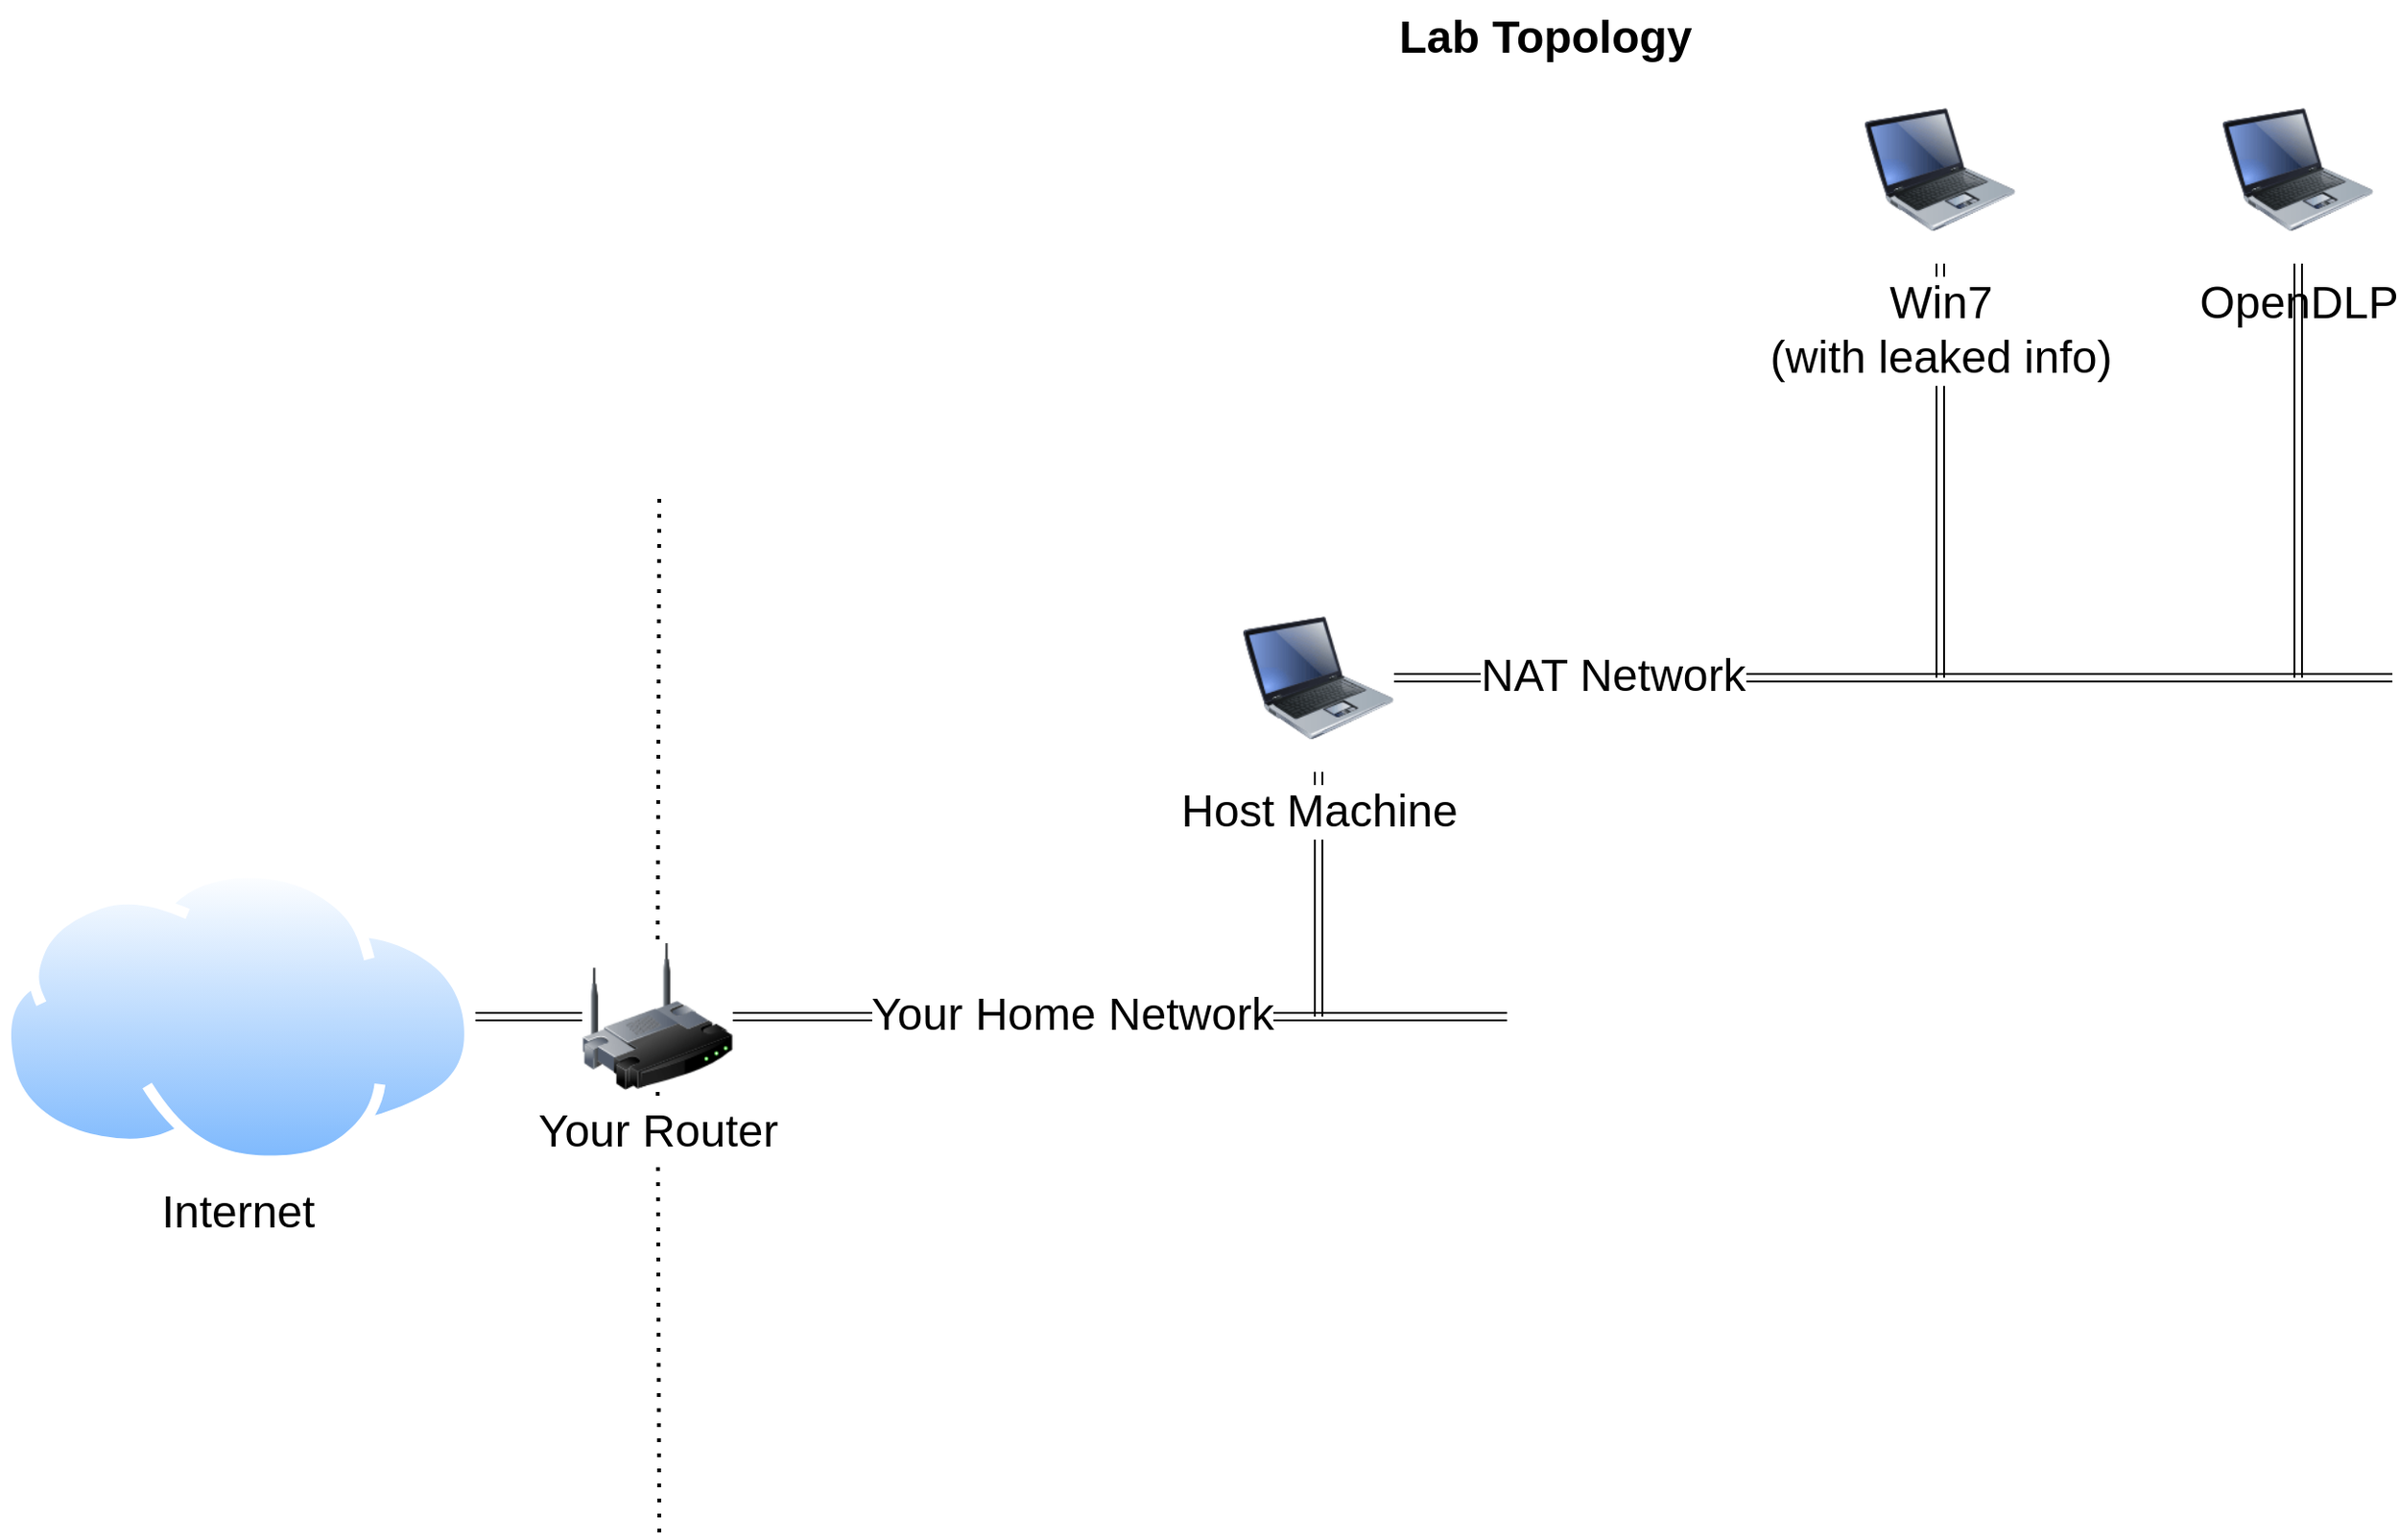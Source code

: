 <mxfile version="21.5.0" type="github">
  <diagram name="Page-1" id="e3a06f82-3646-2815-327d-82caf3d4e204">
    <mxGraphModel dx="2019" dy="1124" grid="1" gridSize="10" guides="1" tooltips="1" connect="1" arrows="1" fold="1" page="1" pageScale="1.5" pageWidth="1169" pageHeight="826" background="none" math="0" shadow="0">
      <root>
        <mxCell id="0" style=";html=1;" />
        <mxCell id="1" style=";html=1;" parent="0" />
        <mxCell id="KqSf9Hwdw_-mJAA5NMdA-5" value="" style="shape=link;html=1;rounded=0;exitX=0.5;exitY=1;exitDx=0;exitDy=0;fontSize=24;labelBackgroundColor=none;" edge="1" parent="1" source="RgH2JHaKkqkQcPpsvsZi-15">
          <mxGeometry width="100" relative="1" as="geometry">
            <mxPoint x="660" y="530" as="sourcePoint" />
            <mxPoint x="810" y="570" as="targetPoint" />
          </mxGeometry>
        </mxCell>
        <mxCell id="RgH2JHaKkqkQcPpsvsZi-17" value="" style="shape=link;html=1;rounded=0;exitX=1;exitY=0.5;exitDx=0;exitDy=0;fontSize=24;labelBackgroundColor=none;" parent="1" source="KqSf9Hwdw_-mJAA5NMdA-1" edge="1">
          <mxGeometry width="100" relative="1" as="geometry">
            <mxPoint x="900" y="650" as="sourcePoint" />
            <mxPoint x="910" y="570" as="targetPoint" />
          </mxGeometry>
        </mxCell>
        <mxCell id="KqSf9Hwdw_-mJAA5NMdA-9" value="Your Home Network" style="edgeLabel;html=1;align=center;verticalAlign=middle;resizable=0;points=[];fontSize=24;" vertex="1" connectable="0" parent="RgH2JHaKkqkQcPpsvsZi-17">
          <mxGeometry x="-0.124" y="1" relative="1" as="geometry">
            <mxPoint as="offset" />
          </mxGeometry>
        </mxCell>
        <mxCell id="6a7d8f32e03d9370-62" value="Lab Topology" style="text;strokeColor=none;fillColor=none;html=1;fontSize=24;fontStyle=1;verticalAlign=middle;align=center;fontColor=default;labelBackgroundColor=none;" parent="1" vertex="1">
          <mxGeometry x="499" y="30" width="861" height="40" as="geometry" />
        </mxCell>
        <mxCell id="RgH2JHaKkqkQcPpsvsZi-2" value="Internet" style="image;aspect=fixed;perimeter=ellipsePerimeter;html=1;align=center;shadow=0;dashed=0;spacingTop=3;image=img/lib/active_directory/internet_cloud.svg;fontSize=24;fontColor=default;labelBackgroundColor=none;" parent="1" vertex="1">
          <mxGeometry x="110" y="490.5" width="252.38" height="159" as="geometry" />
        </mxCell>
        <mxCell id="RgH2JHaKkqkQcPpsvsZi-4" value="" style="endArrow=none;dashed=1;html=1;dashPattern=1 3;strokeWidth=2;rounded=0;fontSize=24;fontColor=default;labelBackgroundColor=none;" parent="1" edge="1" source="KqSf9Hwdw_-mJAA5NMdA-1">
          <mxGeometry width="50" height="50" relative="1" as="geometry">
            <mxPoint x="460" y="295" as="sourcePoint" />
            <mxPoint x="460" y="845" as="targetPoint" />
          </mxGeometry>
        </mxCell>
        <mxCell id="RgH2JHaKkqkQcPpsvsZi-15" value="Host Machine" style="image;html=1;image=img/lib/clip_art/computers/Laptop_128x128.png;fontSize=24;labelBackgroundColor=default;" parent="1" vertex="1">
          <mxGeometry x="770" y="340" width="80" height="100" as="geometry" />
        </mxCell>
        <mxCell id="KqSf9Hwdw_-mJAA5NMdA-3" value="" style="shape=link;html=1;rounded=0;exitX=1;exitY=0.5;exitDx=0;exitDy=0;entryX=0;entryY=0.5;entryDx=0;entryDy=0;fontSize=24;labelBackgroundColor=none;" edge="1" parent="1" source="RgH2JHaKkqkQcPpsvsZi-2" target="KqSf9Hwdw_-mJAA5NMdA-1">
          <mxGeometry width="100" relative="1" as="geometry">
            <mxPoint x="362" y="570" as="sourcePoint" />
            <mxPoint x="1210" y="570" as="targetPoint" />
          </mxGeometry>
        </mxCell>
        <mxCell id="KqSf9Hwdw_-mJAA5NMdA-4" value="" style="endArrow=none;dashed=1;html=1;dashPattern=1 3;strokeWidth=2;rounded=0;fontSize=24;fontColor=default;labelBackgroundColor=none;" edge="1" parent="1" target="KqSf9Hwdw_-mJAA5NMdA-1">
          <mxGeometry width="50" height="50" relative="1" as="geometry">
            <mxPoint x="460" y="295" as="sourcePoint" />
            <mxPoint x="460" y="845" as="targetPoint" />
          </mxGeometry>
        </mxCell>
        <mxCell id="KqSf9Hwdw_-mJAA5NMdA-1" value="Your Router" style="image;html=1;image=img/lib/clip_art/networking/Wireless_Router_128x128.png;fontSize=24;" vertex="1" parent="1">
          <mxGeometry x="419" y="530" width="80" height="80" as="geometry" />
        </mxCell>
        <mxCell id="KqSf9Hwdw_-mJAA5NMdA-6" value="" style="shape=link;html=1;rounded=0;exitX=0.5;exitY=1;exitDx=0;exitDy=0;fontSize=24;labelBackgroundColor=none;" edge="1" source="KqSf9Hwdw_-mJAA5NMdA-7" parent="1">
          <mxGeometry width="100" relative="1" as="geometry">
            <mxPoint x="1300" y="645" as="sourcePoint" />
            <mxPoint x="1140" y="390" as="targetPoint" />
          </mxGeometry>
        </mxCell>
        <mxCell id="KqSf9Hwdw_-mJAA5NMdA-7" value="Win7 &lt;br style=&quot;font-size: 24px;&quot;&gt;(with leaked info)" style="image;html=1;image=img/lib/clip_art/computers/Laptop_128x128.png;fontSize=24;labelBackgroundColor=default;" vertex="1" parent="1">
          <mxGeometry x="1100" y="70" width="80" height="100" as="geometry" />
        </mxCell>
        <mxCell id="KqSf9Hwdw_-mJAA5NMdA-8" value="" style="shape=link;html=1;rounded=0;fontSize=24;labelBackgroundColor=none;entryX=1;entryY=0.5;entryDx=0;entryDy=0;" edge="1" parent="1" target="RgH2JHaKkqkQcPpsvsZi-15">
          <mxGeometry width="100" relative="1" as="geometry">
            <mxPoint x="1380" y="390" as="sourcePoint" />
            <mxPoint x="1040" y="400" as="targetPoint" />
          </mxGeometry>
        </mxCell>
        <mxCell id="KqSf9Hwdw_-mJAA5NMdA-10" value="&lt;font style=&quot;font-size: 24px;&quot;&gt;NAT Network&lt;/font&gt;" style="edgeLabel;html=1;align=center;verticalAlign=middle;resizable=0;points=[];" vertex="1" connectable="0" parent="KqSf9Hwdw_-mJAA5NMdA-8">
          <mxGeometry x="0.562" y="-1" relative="1" as="geometry">
            <mxPoint as="offset" />
          </mxGeometry>
        </mxCell>
        <mxCell id="KqSf9Hwdw_-mJAA5NMdA-11" value="OpenDLP" style="image;html=1;image=img/lib/clip_art/computers/Laptop_128x128.png;fontSize=24;labelBackgroundColor=default;" vertex="1" parent="1">
          <mxGeometry x="1290" y="70" width="80" height="100" as="geometry" />
        </mxCell>
        <mxCell id="KqSf9Hwdw_-mJAA5NMdA-12" value="" style="shape=link;html=1;rounded=0;exitX=0.5;exitY=1;exitDx=0;exitDy=0;fontSize=24;labelBackgroundColor=none;" edge="1" parent="1" source="KqSf9Hwdw_-mJAA5NMdA-11">
          <mxGeometry width="100" relative="1" as="geometry">
            <mxPoint x="1320" y="160" as="sourcePoint" />
            <mxPoint x="1330" y="390" as="targetPoint" />
          </mxGeometry>
        </mxCell>
      </root>
    </mxGraphModel>
  </diagram>
</mxfile>
